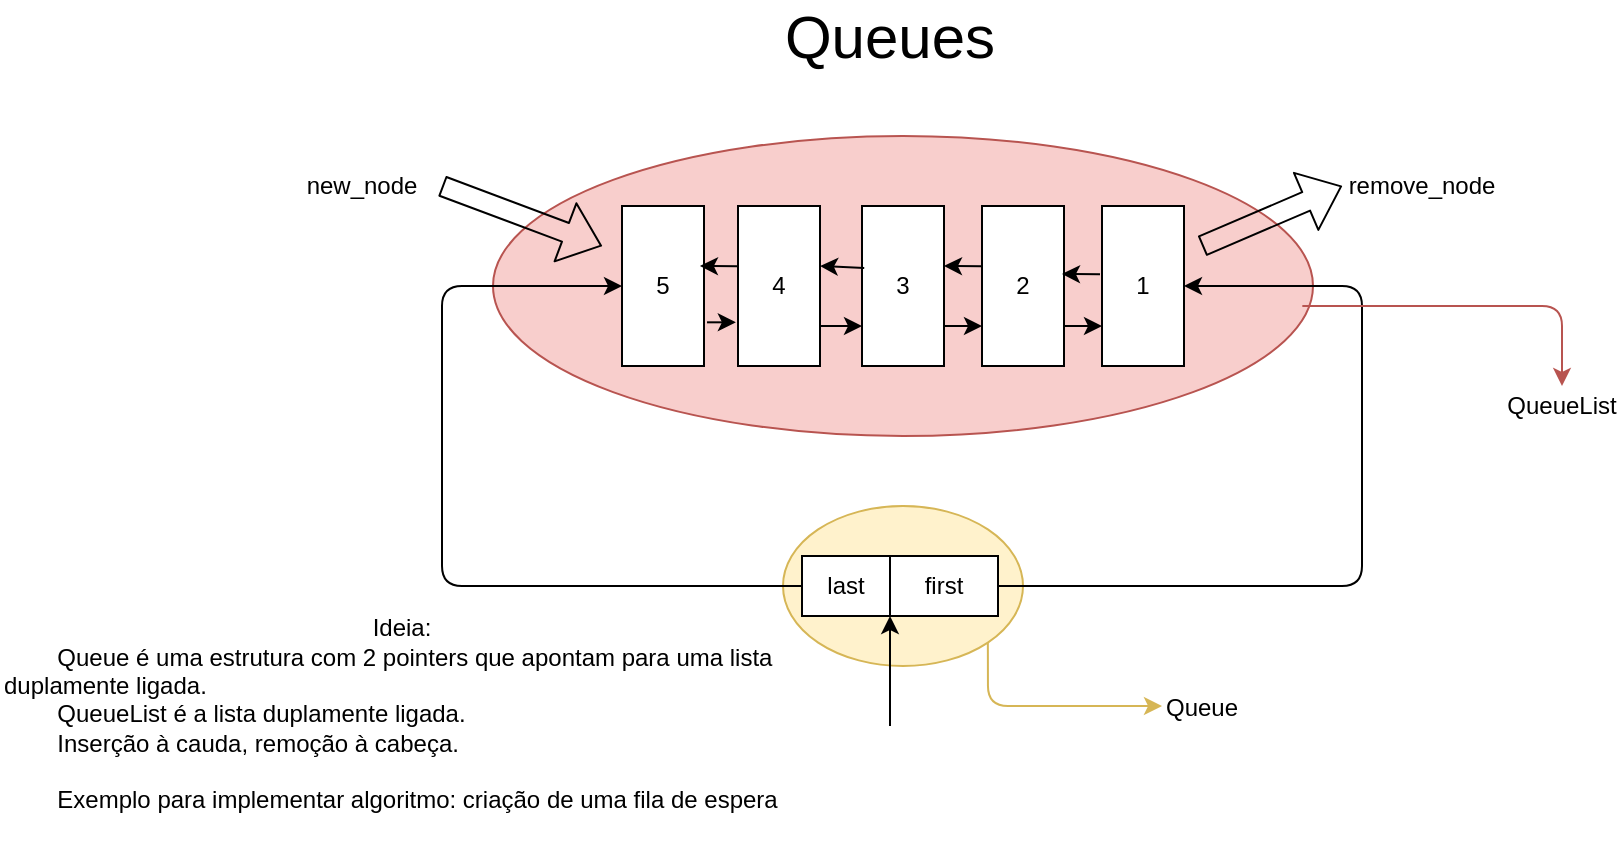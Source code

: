 <mxfile version="14.7.6" type="device"><diagram id="W7vPZvaCVNsNb37f_Xex" name="Page-1"><mxGraphModel dx="1808" dy="500" grid="1" gridSize="10" guides="1" tooltips="1" connect="1" arrows="1" fold="1" page="1" pageScale="1" pageWidth="827" pageHeight="1169" math="0" shadow="0"><root><mxCell id="0"/><mxCell id="1" parent="0"/><mxCell id="J7aut-0UV9TFKchN2_vY-32" value="" style="ellipse;whiteSpace=wrap;html=1;fillColor=#f8cecc;strokeColor=#b85450;" vertex="1" parent="1"><mxGeometry x="215.5" y="195" width="410" height="150" as="geometry"/></mxCell><mxCell id="J7aut-0UV9TFKchN2_vY-29" value="" style="ellipse;whiteSpace=wrap;html=1;fillColor=#fff2cc;strokeColor=#d6b656;" vertex="1" parent="1"><mxGeometry x="360.5" y="380" width="120" height="80" as="geometry"/></mxCell><mxCell id="J7aut-0UV9TFKchN2_vY-1" value="&lt;font style=&quot;font-size: 30px&quot;&gt;Queues&lt;/font&gt;" style="text;html=1;strokeColor=none;fillColor=none;align=center;verticalAlign=middle;whiteSpace=wrap;rounded=0;" vertex="1" parent="1"><mxGeometry x="379" y="130" width="70" height="30" as="geometry"/></mxCell><mxCell id="J7aut-0UV9TFKchN2_vY-2" value="first" style="rounded=0;whiteSpace=wrap;html=1;" vertex="1" parent="1"><mxGeometry x="414" y="405" width="54" height="30" as="geometry"/></mxCell><mxCell id="J7aut-0UV9TFKchN2_vY-4" value="last" style="rounded=0;whiteSpace=wrap;html=1;" vertex="1" parent="1"><mxGeometry x="370" y="405" width="44" height="30" as="geometry"/></mxCell><mxCell id="J7aut-0UV9TFKchN2_vY-5" value="3" style="rounded=0;whiteSpace=wrap;html=1;" vertex="1" parent="1"><mxGeometry x="400" y="230" width="41" height="80" as="geometry"/></mxCell><mxCell id="J7aut-0UV9TFKchN2_vY-6" value="4" style="rounded=0;whiteSpace=wrap;html=1;" vertex="1" parent="1"><mxGeometry x="338" y="230" width="41" height="80" as="geometry"/></mxCell><mxCell id="J7aut-0UV9TFKchN2_vY-7" value="2" style="rounded=0;whiteSpace=wrap;html=1;" vertex="1" parent="1"><mxGeometry x="460" y="230" width="41" height="80" as="geometry"/></mxCell><mxCell id="J7aut-0UV9TFKchN2_vY-8" value="1" style="rounded=0;whiteSpace=wrap;html=1;" vertex="1" parent="1"><mxGeometry x="520" y="230" width="41" height="80" as="geometry"/></mxCell><mxCell id="J7aut-0UV9TFKchN2_vY-9" value="5" style="rounded=0;whiteSpace=wrap;html=1;" vertex="1" parent="1"><mxGeometry x="280" y="230" width="41" height="80" as="geometry"/></mxCell><mxCell id="J7aut-0UV9TFKchN2_vY-10" value="" style="endArrow=classic;html=1;exitX=0;exitY=0.5;exitDx=0;exitDy=0;entryX=0;entryY=0.5;entryDx=0;entryDy=0;" edge="1" parent="1"><mxGeometry width="50" height="50" relative="1" as="geometry"><mxPoint x="370" y="420" as="sourcePoint"/><mxPoint x="280" y="270" as="targetPoint"/><Array as="points"><mxPoint x="190" y="420"/><mxPoint x="190" y="270"/></Array></mxGeometry></mxCell><mxCell id="J7aut-0UV9TFKchN2_vY-11" value="" style="endArrow=classic;html=1;exitX=1;exitY=0.5;exitDx=0;exitDy=0;entryX=1;entryY=0.5;entryDx=0;entryDy=0;" edge="1" parent="1" source="J7aut-0UV9TFKchN2_vY-2" target="J7aut-0UV9TFKchN2_vY-8"><mxGeometry width="50" height="50" relative="1" as="geometry"><mxPoint x="380" y="435" as="sourcePoint"/><mxPoint x="290" y="280" as="targetPoint"/><Array as="points"><mxPoint x="650" y="420"/><mxPoint x="650" y="270"/></Array></mxGeometry></mxCell><mxCell id="J7aut-0UV9TFKchN2_vY-12" value="" style="endArrow=classic;html=1;exitX=-0.024;exitY=0.427;exitDx=0;exitDy=0;exitPerimeter=0;" edge="1" parent="1" source="J7aut-0UV9TFKchN2_vY-8"><mxGeometry width="50" height="50" relative="1" as="geometry"><mxPoint x="350" y="360" as="sourcePoint"/><mxPoint x="500" y="264" as="targetPoint"/></mxGeometry></mxCell><mxCell id="J7aut-0UV9TFKchN2_vY-13" value="" style="endArrow=classic;html=1;exitX=-0.024;exitY=0.427;exitDx=0;exitDy=0;exitPerimeter=0;" edge="1" parent="1"><mxGeometry width="50" height="50" relative="1" as="geometry"><mxPoint x="460.016" y="260.16" as="sourcePoint"/><mxPoint x="441" y="260" as="targetPoint"/></mxGeometry></mxCell><mxCell id="J7aut-0UV9TFKchN2_vY-14" value="" style="endArrow=classic;html=1;exitX=0.027;exitY=0.387;exitDx=0;exitDy=0;exitPerimeter=0;" edge="1" parent="1" source="J7aut-0UV9TFKchN2_vY-5"><mxGeometry width="50" height="50" relative="1" as="geometry"><mxPoint x="398.016" y="260.16" as="sourcePoint"/><mxPoint x="379" y="260" as="targetPoint"/></mxGeometry></mxCell><mxCell id="J7aut-0UV9TFKchN2_vY-15" value="" style="endArrow=classic;html=1;exitX=-0.024;exitY=0.427;exitDx=0;exitDy=0;exitPerimeter=0;" edge="1" parent="1"><mxGeometry width="50" height="50" relative="1" as="geometry"><mxPoint x="337.996" y="260.16" as="sourcePoint"/><mxPoint x="318.98" y="260" as="targetPoint"/></mxGeometry></mxCell><mxCell id="J7aut-0UV9TFKchN2_vY-16" value="" style="endArrow=classic;html=1;exitX=1.037;exitY=0.727;exitDx=0;exitDy=0;exitPerimeter=0;entryX=-0.026;entryY=0.727;entryDx=0;entryDy=0;entryPerimeter=0;" edge="1" parent="1" source="J7aut-0UV9TFKchN2_vY-9" target="J7aut-0UV9TFKchN2_vY-6"><mxGeometry width="50" height="50" relative="1" as="geometry"><mxPoint x="320" y="350" as="sourcePoint"/><mxPoint x="370" y="300" as="targetPoint"/></mxGeometry></mxCell><mxCell id="J7aut-0UV9TFKchN2_vY-17" value="" style="endArrow=classic;html=1;exitX=1.037;exitY=0.727;exitDx=0;exitDy=0;exitPerimeter=0;entryX=0;entryY=0.75;entryDx=0;entryDy=0;" edge="1" parent="1" target="J7aut-0UV9TFKchN2_vY-5"><mxGeometry width="50" height="50" relative="1" as="geometry"><mxPoint x="378.997" y="290" as="sourcePoint"/><mxPoint x="393.414" y="290" as="targetPoint"/></mxGeometry></mxCell><mxCell id="J7aut-0UV9TFKchN2_vY-18" value="" style="endArrow=classic;html=1;exitX=1.037;exitY=0.727;exitDx=0;exitDy=0;exitPerimeter=0;entryX=0;entryY=0.75;entryDx=0;entryDy=0;" edge="1" parent="1" target="J7aut-0UV9TFKchN2_vY-7"><mxGeometry width="50" height="50" relative="1" as="geometry"><mxPoint x="440.997" y="290" as="sourcePoint"/><mxPoint x="455" y="290" as="targetPoint"/></mxGeometry></mxCell><mxCell id="J7aut-0UV9TFKchN2_vY-19" value="" style="endArrow=classic;html=1;exitX=1.037;exitY=0.727;exitDx=0;exitDy=0;exitPerimeter=0;entryX=0;entryY=0.75;entryDx=0;entryDy=0;" edge="1" parent="1"><mxGeometry width="50" height="50" relative="1" as="geometry"><mxPoint x="500.997" y="290" as="sourcePoint"/><mxPoint x="520" y="290.0" as="targetPoint"/></mxGeometry></mxCell><mxCell id="J7aut-0UV9TFKchN2_vY-21" value="" style="shape=flexArrow;endArrow=classic;html=1;" edge="1" parent="1"><mxGeometry width="50" height="50" relative="1" as="geometry"><mxPoint x="190" y="220" as="sourcePoint"/><mxPoint x="270" y="250" as="targetPoint"/></mxGeometry></mxCell><mxCell id="J7aut-0UV9TFKchN2_vY-22" value="" style="shape=flexArrow;endArrow=classic;html=1;" edge="1" parent="1"><mxGeometry width="50" height="50" relative="1" as="geometry"><mxPoint x="570" y="250" as="sourcePoint"/><mxPoint x="640" y="220" as="targetPoint"/></mxGeometry></mxCell><mxCell id="J7aut-0UV9TFKchN2_vY-23" value="new_node" style="text;html=1;strokeColor=none;fillColor=none;align=center;verticalAlign=middle;whiteSpace=wrap;rounded=0;" vertex="1" parent="1"><mxGeometry x="130" y="210" width="40" height="20" as="geometry"/></mxCell><mxCell id="J7aut-0UV9TFKchN2_vY-24" value="&lt;div&gt;remove_node&lt;/div&gt;" style="text;html=1;strokeColor=none;fillColor=none;align=center;verticalAlign=middle;whiteSpace=wrap;rounded=0;" vertex="1" parent="1"><mxGeometry x="660" y="210" width="40" height="20" as="geometry"/></mxCell><mxCell id="J7aut-0UV9TFKchN2_vY-25" value="" style="endArrow=classic;html=1;entryX=0;entryY=1;entryDx=0;entryDy=0;" edge="1" parent="1" target="J7aut-0UV9TFKchN2_vY-2"><mxGeometry width="50" height="50" relative="1" as="geometry"><mxPoint x="414" y="490" as="sourcePoint"/><mxPoint x="417" y="460" as="targetPoint"/></mxGeometry></mxCell><mxCell id="J7aut-0UV9TFKchN2_vY-30" value="" style="endArrow=classic;html=1;exitX=1;exitY=1;exitDx=0;exitDy=0;fillColor=#fff2cc;strokeColor=#d6b656;" edge="1" parent="1" source="J7aut-0UV9TFKchN2_vY-29"><mxGeometry width="50" height="50" relative="1" as="geometry"><mxPoint x="460" y="455" as="sourcePoint"/><mxPoint x="550" y="480" as="targetPoint"/><Array as="points"><mxPoint x="463" y="480"/></Array></mxGeometry></mxCell><mxCell id="J7aut-0UV9TFKchN2_vY-31" value="&lt;div&gt;Queue&lt;/div&gt;" style="text;html=1;strokeColor=none;fillColor=none;align=center;verticalAlign=middle;whiteSpace=wrap;rounded=0;" vertex="1" parent="1"><mxGeometry x="550" y="471" width="40" height="20" as="geometry"/></mxCell><mxCell id="J7aut-0UV9TFKchN2_vY-33" value="" style="endArrow=classic;html=1;exitX=0.987;exitY=0.567;exitDx=0;exitDy=0;exitPerimeter=0;fillColor=#f8cecc;strokeColor=#b85450;" edge="1" parent="1" source="J7aut-0UV9TFKchN2_vY-32" target="J7aut-0UV9TFKchN2_vY-34"><mxGeometry width="50" height="50" relative="1" as="geometry"><mxPoint x="430" y="400" as="sourcePoint"/><mxPoint x="750" y="330" as="targetPoint"/><Array as="points"><mxPoint x="750" y="280"/></Array></mxGeometry></mxCell><mxCell id="J7aut-0UV9TFKchN2_vY-34" value="QueueList" style="text;html=1;align=center;verticalAlign=middle;whiteSpace=wrap;rounded=0;" vertex="1" parent="1"><mxGeometry x="730" y="320" width="40" height="20" as="geometry"/></mxCell><mxCell id="J7aut-0UV9TFKchN2_vY-35" value="&lt;div&gt;Ideia:&lt;/div&gt;&lt;div align=&quot;left&quot;&gt;&lt;span style=&quot;white-space: pre&quot;&gt;&#9;&lt;/span&gt;Queue é uma estrutura com 2 pointers que apontam para uma lista duplamente ligada.&lt;/div&gt;&lt;div align=&quot;left&quot;&gt;&lt;span style=&quot;white-space: pre&quot;&gt;&#9;&lt;/span&gt;QueueList é a lista duplamente ligada.&lt;/div&gt;&lt;div align=&quot;left&quot;&gt;&lt;span style=&quot;white-space: pre&quot;&gt;&#9;&lt;/span&gt;Inserção à cauda, remoção à cabeça.&lt;/div&gt;&lt;div align=&quot;left&quot;&gt;&lt;br&gt;&lt;/div&gt;&lt;div align=&quot;left&quot;&gt;&lt;span style=&quot;white-space: pre&quot;&gt;&#9;&lt;/span&gt;Exemplo para implementar algoritmo: criação de uma fila de espera&lt;br&gt;&lt;/div&gt;" style="text;html=1;strokeColor=none;fillColor=none;align=center;verticalAlign=middle;whiteSpace=wrap;rounded=0;" vertex="1" parent="1"><mxGeometry x="-30.5" y="414" width="400" height="140" as="geometry"/></mxCell></root></mxGraphModel></diagram></mxfile>